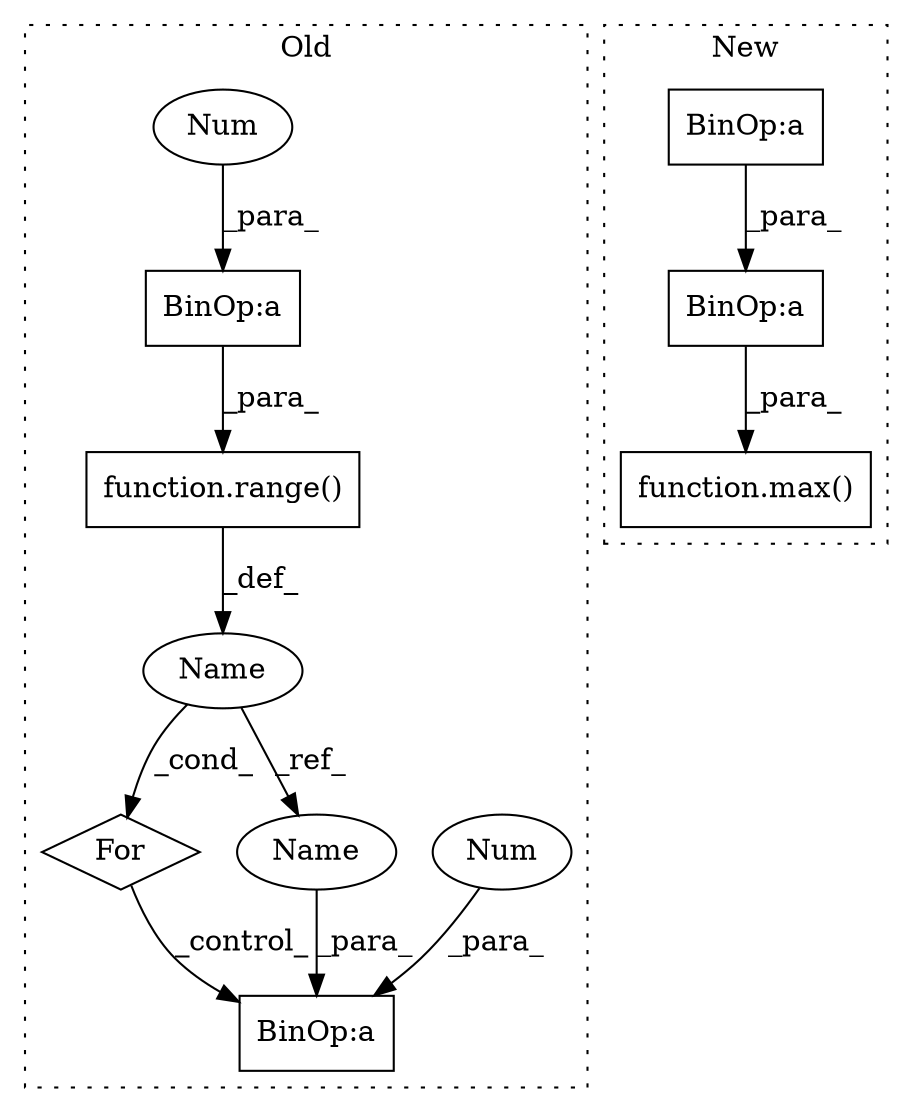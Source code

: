 digraph G {
subgraph cluster0 {
1 [label="function.range()" a="75" s="27095,27112" l="6,1" shape="box"];
3 [label="For" a="107" s="27086,27113" l="4,14" shape="diamond"];
4 [label="BinOp:a" a="82" s="27142" l="1" shape="box"];
5 [label="Num" a="76" s="27143" l="1" shape="ellipse"];
6 [label="Name" a="87" s="27090" l="1" shape="ellipse"];
7 [label="BinOp:a" a="82" s="27109" l="1" shape="box"];
8 [label="Num" a="76" s="27110" l="1" shape="ellipse"];
11 [label="Name" a="87" s="27141" l="1" shape="ellipse"];
label = "Old";
style="dotted";
}
subgraph cluster1 {
2 [label="function.max()" a="75" s="20031,20079" l="4,1" shape="box"];
9 [label="BinOp:a" a="82" s="20061" l="3" shape="box"];
10 [label="BinOp:a" a="82" s="20074" l="3" shape="box"];
label = "New";
style="dotted";
}
1 -> 6 [label="_def_"];
3 -> 4 [label="_control_"];
5 -> 4 [label="_para_"];
6 -> 3 [label="_cond_"];
6 -> 11 [label="_ref_"];
7 -> 1 [label="_para_"];
8 -> 7 [label="_para_"];
9 -> 2 [label="_para_"];
10 -> 9 [label="_para_"];
11 -> 4 [label="_para_"];
}